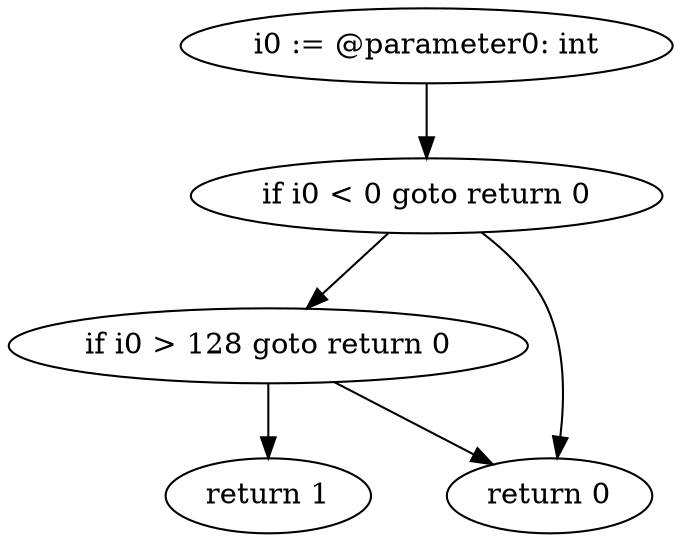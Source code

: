 digraph "unitGraph" {
    "i0 := @parameter0: int"
    "if i0 < 0 goto return 0"
    "if i0 > 128 goto return 0"
    "return 1"
    "return 0"
    "i0 := @parameter0: int"->"if i0 < 0 goto return 0";
    "if i0 < 0 goto return 0"->"if i0 > 128 goto return 0";
    "if i0 < 0 goto return 0"->"return 0";
    "if i0 > 128 goto return 0"->"return 1";
    "if i0 > 128 goto return 0"->"return 0";
}
